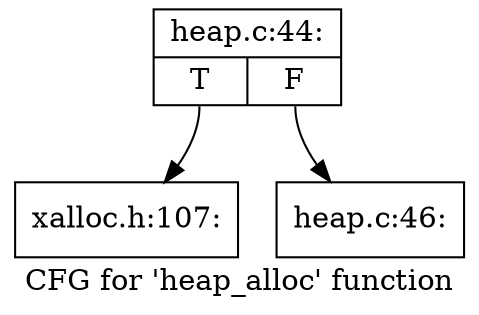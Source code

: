 digraph "CFG for 'heap_alloc' function" {
	label="CFG for 'heap_alloc' function";

	Node0xd7d7f40 [shape=record,label="{heap.c:44:|{<s0>T|<s1>F}}"];
	Node0xd7d7f40:s0 -> Node0xd7e14d0;
	Node0xd7d7f40:s1 -> Node0xd7ef720;
	Node0xd7e14d0 [shape=record,label="{xalloc.h:107:}"];
	Node0xd7ef720 [shape=record,label="{heap.c:46:}"];
}
